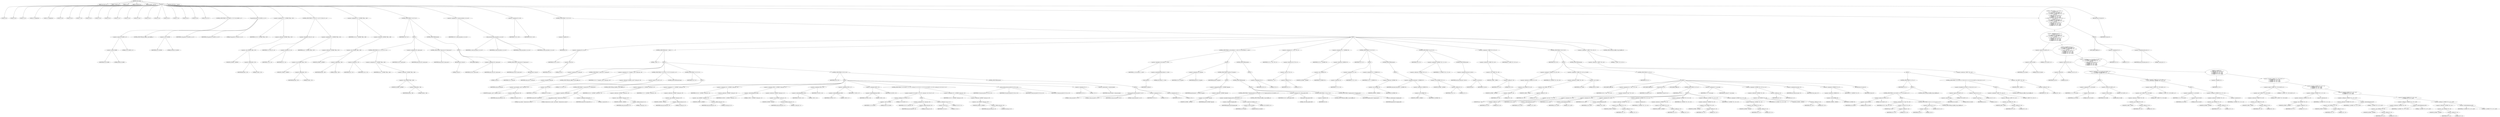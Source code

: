 digraph cache_insert {  
"1000122" [label = "(METHOD,cache_insert)" ]
"1000123" [label = "(PARAM,const char *a1)" ]
"1000124" [label = "(PARAM,_DWORD *a2)" ]
"1000125" [label = "(PARAM,int a3)" ]
"1000126" [label = "(PARAM,unsigned int a4)" ]
"1000127" [label = "(PARAM,unsigned __int16 a5)" ]
"1000128" [label = "(BLOCK,,)" ]
"1000129" [label = "(LOCAL,v9: int)" ]
"1000130" [label = "(LOCAL,v10: int)" ]
"1000131" [label = "(LOCAL,v11: int)" ]
"1000132" [label = "(LOCAL,v13: unsigned int)" ]
"1000133" [label = "(LOCAL,v14: unsigned int)" ]
"1000134" [label = "(LOCAL,v15: int)" ]
"1000135" [label = "(LOCAL,v16: int)" ]
"1000136" [label = "(LOCAL,v17: int)" ]
"1000137" [label = "(LOCAL,v18: int)" ]
"1000138" [label = "(LOCAL,v19: int)" ]
"1000139" [label = "(LOCAL,v20: int)" ]
"1000140" [label = "(LOCAL,v21: int *)" ]
"1000141" [label = "(LOCAL,v22: int)" ]
"1000142" [label = "(LOCAL,v23: char *)" ]
"1000143" [label = "(LOCAL,v24: int)" ]
"1000144" [label = "(LOCAL,v25: int)" ]
"1000145" [label = "(LOCAL,v26: int)" ]
"1000146" [label = "(LOCAL,v27: int)" ]
"1000147" [label = "(LOCAL,v28: int)" ]
"1000148" [label = "(LOCAL,v29: int)" ]
"1000149" [label = "(LOCAL,v30: int [ 4 ])" ]
"1000150" [label = "(CONTROL_STRUCTURE,if ( (a5 & 0x980) == 0 ),if ( (a5 & 0x980) == 0 ))" ]
"1000151" [label = "(<operator>.equals,(a5 & 0x980) == 0)" ]
"1000152" [label = "(<operator>.and,a5 & 0x980)" ]
"1000153" [label = "(IDENTIFIER,a5,a5 & 0x980)" ]
"1000154" [label = "(LITERAL,0x980,a5 & 0x980)" ]
"1000155" [label = "(LITERAL,0,(a5 & 0x980) == 0)" ]
"1000156" [label = "(CONTROL_STRUCTURE,goto LABEL_2;,goto LABEL_2;)" ]
"1000157" [label = "(log_query,log_query(a5 | 0x10000, a1, a2, 0))" ]
"1000158" [label = "(<operator>.or,a5 | 0x10000)" ]
"1000159" [label = "(IDENTIFIER,a5,a5 | 0x10000)" ]
"1000160" [label = "(LITERAL,0x10000,a5 | 0x10000)" ]
"1000161" [label = "(IDENTIFIER,a1,log_query(a5 | 0x10000, a1, a2, 0))" ]
"1000162" [label = "(IDENTIFIER,a2,log_query(a5 | 0x10000, a1, a2, 0))" ]
"1000163" [label = "(LITERAL,0,log_query(a5 | 0x10000, a1, a2, 0))" ]
"1000164" [label = "(<operator>.assignment,v13 = *(_DWORD *)(fbss + 252))" ]
"1000165" [label = "(IDENTIFIER,v13,v13 = *(_DWORD *)(fbss + 252))" ]
"1000166" [label = "(<operator>.indirection,*(_DWORD *)(fbss + 252))" ]
"1000167" [label = "(<operator>.cast,(_DWORD *)(fbss + 252))" ]
"1000168" [label = "(UNKNOWN,_DWORD *,_DWORD *)" ]
"1000169" [label = "(<operator>.addition,fbss + 252)" ]
"1000170" [label = "(IDENTIFIER,fbss,fbss + 252)" ]
"1000171" [label = "(LITERAL,252,fbss + 252)" ]
"1000172" [label = "(CONTROL_STRUCTURE,if ( v13 && v13 < a4 ),if ( v13 && v13 < a4 ))" ]
"1000173" [label = "(<operator>.logicalAnd,v13 && v13 < a4)" ]
"1000174" [label = "(IDENTIFIER,v13,v13 && v13 < a4)" ]
"1000175" [label = "(<operator>.lessThan,v13 < a4)" ]
"1000176" [label = "(IDENTIFIER,v13,v13 < a4)" ]
"1000177" [label = "(IDENTIFIER,a4,v13 < a4)" ]
"1000178" [label = "(<operator>.assignment,a4 = *(_DWORD *)(fbss + 252))" ]
"1000179" [label = "(IDENTIFIER,a4,a4 = *(_DWORD *)(fbss + 252))" ]
"1000180" [label = "(<operator>.indirection,*(_DWORD *)(fbss + 252))" ]
"1000181" [label = "(<operator>.cast,(_DWORD *)(fbss + 252))" ]
"1000182" [label = "(UNKNOWN,_DWORD *,_DWORD *)" ]
"1000183" [label = "(<operator>.addition,fbss + 252)" ]
"1000184" [label = "(IDENTIFIER,fbss,fbss + 252)" ]
"1000185" [label = "(LITERAL,252,fbss + 252)" ]
"1000186" [label = "(<operator>.assignment,v14 = *(_DWORD *)(fbss + 248))" ]
"1000187" [label = "(IDENTIFIER,v14,v14 = *(_DWORD *)(fbss + 248))" ]
"1000188" [label = "(<operator>.indirection,*(_DWORD *)(fbss + 248))" ]
"1000189" [label = "(<operator>.cast,(_DWORD *)(fbss + 248))" ]
"1000190" [label = "(UNKNOWN,_DWORD *,_DWORD *)" ]
"1000191" [label = "(<operator>.addition,fbss + 248)" ]
"1000192" [label = "(IDENTIFIER,fbss,fbss + 248)" ]
"1000193" [label = "(LITERAL,248,fbss + 248)" ]
"1000194" [label = "(CONTROL_STRUCTURE,if ( v14 ),if ( v14 ))" ]
"1000195" [label = "(IDENTIFIER,v14,if ( v14 ))" ]
"1000196" [label = "(BLOCK,,)" ]
"1000197" [label = "(CONTROL_STRUCTURE,if ( a4 < v14 ),if ( a4 < v14 ))" ]
"1000198" [label = "(<operator>.lessThan,a4 < v14)" ]
"1000199" [label = "(IDENTIFIER,a4,a4 < v14)" ]
"1000200" [label = "(IDENTIFIER,v14,a4 < v14)" ]
"1000201" [label = "(<operator>.assignment,a4 = *(_DWORD *)(fbss + 248))" ]
"1000202" [label = "(IDENTIFIER,a4,a4 = *(_DWORD *)(fbss + 248))" ]
"1000203" [label = "(<operator>.indirection,*(_DWORD *)(fbss + 248))" ]
"1000204" [label = "(<operator>.cast,(_DWORD *)(fbss + 248))" ]
"1000205" [label = "(UNKNOWN,_DWORD *,_DWORD *)" ]
"1000206" [label = "(<operator>.addition,fbss + 248)" ]
"1000207" [label = "(IDENTIFIER,fbss,fbss + 248)" ]
"1000208" [label = "(LITERAL,248,fbss + 248)" ]
"1000209" [label = "(<operator>.assignment,v28 = insert_error)" ]
"1000210" [label = "(IDENTIFIER,v28,v28 = insert_error)" ]
"1000211" [label = "(IDENTIFIER,insert_error,v28 = insert_error)" ]
"1000212" [label = "(CONTROL_STRUCTURE,if ( insert_error ),if ( insert_error ))" ]
"1000213" [label = "(IDENTIFIER,insert_error,if ( insert_error ))" ]
"1000214" [label = "(RETURN,return 0;,return 0;)" ]
"1000215" [label = "(LITERAL,0,return 0;)" ]
"1000216" [label = "(CONTROL_STRUCTURE,else,else)" ]
"1000217" [label = "(BLOCK,,)" ]
"1000218" [label = "(JUMP_TARGET,LABEL_2)" ]
"1000219" [label = "(<operator>.assignment,v28 = insert_error)" ]
"1000220" [label = "(IDENTIFIER,v28,v28 = insert_error)" ]
"1000221" [label = "(IDENTIFIER,insert_error,v28 = insert_error)" ]
"1000222" [label = "(CONTROL_STRUCTURE,if ( insert_error ),if ( insert_error ))" ]
"1000223" [label = "(IDENTIFIER,insert_error,if ( insert_error ))" ]
"1000224" [label = "(RETURN,return 0;,return 0;)" ]
"1000225" [label = "(LITERAL,0,return 0;)" ]
"1000226" [label = "(<operator>.assignment,v9 = cache_scan_free(a1, a2, a3, a5))" ]
"1000227" [label = "(IDENTIFIER,v9,v9 = cache_scan_free(a1, a2, a3, a5))" ]
"1000228" [label = "(cache_scan_free,cache_scan_free(a1, a2, a3, a5))" ]
"1000229" [label = "(IDENTIFIER,a1,cache_scan_free(a1, a2, a3, a5))" ]
"1000230" [label = "(IDENTIFIER,a2,cache_scan_free(a1, a2, a3, a5))" ]
"1000231" [label = "(IDENTIFIER,a3,cache_scan_free(a1, a2, a3, a5))" ]
"1000232" [label = "(IDENTIFIER,a5,cache_scan_free(a1, a2, a3, a5))" ]
"1000233" [label = "(<operator>.assignment,v10 = v28)" ]
"1000234" [label = "(IDENTIFIER,v10,v10 = v28)" ]
"1000235" [label = "(IDENTIFIER,v28,v10 = v28)" ]
"1000236" [label = "(CONTROL_STRUCTURE,if ( !v9 ),if ( !v9 ))" ]
"1000237" [label = "(<operator>.logicalNot,!v9)" ]
"1000238" [label = "(IDENTIFIER,v9,!v9)" ]
"1000239" [label = "(BLOCK,,)" ]
"1000240" [label = "(<operator>.assignment,v29 = a5 & 4)" ]
"1000241" [label = "(IDENTIFIER,v29,v29 = a5 & 4)" ]
"1000242" [label = "(<operator>.and,a5 & 4)" ]
"1000243" [label = "(IDENTIFIER,a5,a5 & 4)" ]
"1000244" [label = "(LITERAL,4,a5 & 4)" ]
"1000245" [label = "(CONTROL_STRUCTURE,while ( 1 ),while ( 1 ))" ]
"1000246" [label = "(LITERAL,1,while ( 1 ))" ]
"1000247" [label = "(BLOCK,,)" ]
"1000248" [label = "(<operator>.assignment,v9 = cache_tail)" ]
"1000249" [label = "(IDENTIFIER,v9,v9 = cache_tail)" ]
"1000250" [label = "(IDENTIFIER,cache_tail,v9 = cache_tail)" ]
"1000251" [label = "(CONTROL_STRUCTURE,if ( !cache_tail ),if ( !cache_tail ))" ]
"1000252" [label = "(<operator>.logicalNot,!cache_tail)" ]
"1000253" [label = "(IDENTIFIER,cache_tail,!cache_tail)" ]
"1000254" [label = "(CONTROL_STRUCTURE,goto LABEL_14;,goto LABEL_14;)" ]
"1000255" [label = "(<operator>.assignment,v15 = *(unsigned __int16 *)(cache_tail + 36))" ]
"1000256" [label = "(IDENTIFIER,v15,v15 = *(unsigned __int16 *)(cache_tail + 36))" ]
"1000257" [label = "(<operator>.indirection,*(unsigned __int16 *)(cache_tail + 36))" ]
"1000258" [label = "(<operator>.cast,(unsigned __int16 *)(cache_tail + 36))" ]
"1000259" [label = "(UNKNOWN,unsigned __int16 *,unsigned __int16 *)" ]
"1000260" [label = "(<operator>.addition,cache_tail + 36)" ]
"1000261" [label = "(IDENTIFIER,cache_tail,cache_tail + 36)" ]
"1000262" [label = "(LITERAL,36,cache_tail + 36)" ]
"1000263" [label = "(CONTROL_STRUCTURE,if ( (v15 & 0xC) == 0 ),if ( (v15 & 0xC) == 0 ))" ]
"1000264" [label = "(<operator>.equals,(v15 & 0xC) == 0)" ]
"1000265" [label = "(<operator>.and,v15 & 0xC)" ]
"1000266" [label = "(IDENTIFIER,v15,v15 & 0xC)" ]
"1000267" [label = "(LITERAL,0xC,v15 & 0xC)" ]
"1000268" [label = "(LITERAL,0,(v15 & 0xC) == 0)" ]
"1000269" [label = "(CONTROL_STRUCTURE,break;,break;)" ]
"1000270" [label = "(CONTROL_STRUCTURE,if ( v10 ),if ( v10 ))" ]
"1000271" [label = "(IDENTIFIER,v10,if ( v10 ))" ]
"1000272" [label = "(BLOCK,,)" ]
"1000273" [label = "(CONTROL_STRUCTURE,if ( !warned_8195 ),if ( !warned_8195 ))" ]
"1000274" [label = "(<operator>.logicalNot,!warned_8195)" ]
"1000275" [label = "(IDENTIFIER,warned_8195,!warned_8195)" ]
"1000276" [label = "(BLOCK,,)" ]
"1000277" [label = "(my_syslog,my_syslog(3, \"Internal error in cache.\"))" ]
"1000278" [label = "(LITERAL,3,my_syslog(3, \"Internal error in cache.\"))" ]
"1000279" [label = "(LITERAL,\"Internal error in cache.\",my_syslog(3, \"Internal error in cache.\"))" ]
"1000280" [label = "(<operator>.assignment,warned_8195 = 1)" ]
"1000281" [label = "(IDENTIFIER,warned_8195,warned_8195 = 1)" ]
"1000282" [label = "(LITERAL,1,warned_8195 = 1)" ]
"1000283" [label = "(CONTROL_STRUCTURE,goto LABEL_14;,goto LABEL_14;)" ]
"1000284" [label = "(CONTROL_STRUCTURE,if ( v29 ),if ( v29 ))" ]
"1000285" [label = "(IDENTIFIER,v29,if ( v29 ))" ]
"1000286" [label = "(BLOCK,,)" ]
"1000287" [label = "(<operator>.assignment,v16 = *(_DWORD *)(cache_tail + 16))" ]
"1000288" [label = "(IDENTIFIER,v16,v16 = *(_DWORD *)(cache_tail + 16))" ]
"1000289" [label = "(<operator>.indirection,*(_DWORD *)(cache_tail + 16))" ]
"1000290" [label = "(<operator>.cast,(_DWORD *)(cache_tail + 16))" ]
"1000291" [label = "(UNKNOWN,_DWORD *,_DWORD *)" ]
"1000292" [label = "(<operator>.addition,cache_tail + 16)" ]
"1000293" [label = "(IDENTIFIER,cache_tail,cache_tail + 16)" ]
"1000294" [label = "(LITERAL,16,cache_tail + 16)" ]
"1000295" [label = "(<operator>.assignment,v17 = *(_DWORD *)(cache_tail + 20))" ]
"1000296" [label = "(IDENTIFIER,v17,v17 = *(_DWORD *)(cache_tail + 20))" ]
"1000297" [label = "(<operator>.indirection,*(_DWORD *)(cache_tail + 20))" ]
"1000298" [label = "(<operator>.cast,(_DWORD *)(cache_tail + 20))" ]
"1000299" [label = "(UNKNOWN,_DWORD *,_DWORD *)" ]
"1000300" [label = "(<operator>.addition,cache_tail + 20)" ]
"1000301" [label = "(IDENTIFIER,cache_tail,cache_tail + 20)" ]
"1000302" [label = "(LITERAL,20,cache_tail + 20)" ]
"1000303" [label = "(<operator>.assignment,v18 = *(_DWORD *)(cache_tail + 24))" ]
"1000304" [label = "(IDENTIFIER,v18,v18 = *(_DWORD *)(cache_tail + 24))" ]
"1000305" [label = "(<operator>.indirection,*(_DWORD *)(cache_tail + 24))" ]
"1000306" [label = "(<operator>.cast,(_DWORD *)(cache_tail + 24))" ]
"1000307" [label = "(UNKNOWN,_DWORD *,_DWORD *)" ]
"1000308" [label = "(<operator>.addition,cache_tail + 24)" ]
"1000309" [label = "(IDENTIFIER,cache_tail,cache_tail + 24)" ]
"1000310" [label = "(LITERAL,24,cache_tail + 24)" ]
"1000311" [label = "(<operator>.assignment,v30[0] = *(_DWORD *)(cache_tail + 12))" ]
"1000312" [label = "(<operator>.indirectIndexAccess,v30[0])" ]
"1000313" [label = "(IDENTIFIER,v30,v30[0] = *(_DWORD *)(cache_tail + 12))" ]
"1000314" [label = "(LITERAL,0,v30[0] = *(_DWORD *)(cache_tail + 12))" ]
"1000315" [label = "(<operator>.indirection,*(_DWORD *)(cache_tail + 12))" ]
"1000316" [label = "(<operator>.cast,(_DWORD *)(cache_tail + 12))" ]
"1000317" [label = "(UNKNOWN,_DWORD *,_DWORD *)" ]
"1000318" [label = "(<operator>.addition,cache_tail + 12)" ]
"1000319" [label = "(IDENTIFIER,cache_tail,cache_tail + 12)" ]
"1000320" [label = "(LITERAL,12,cache_tail + 12)" ]
"1000321" [label = "(<operator>.assignment,v30[1] = v16)" ]
"1000322" [label = "(<operator>.indirectIndexAccess,v30[1])" ]
"1000323" [label = "(IDENTIFIER,v30,v30[1] = v16)" ]
"1000324" [label = "(LITERAL,1,v30[1] = v16)" ]
"1000325" [label = "(IDENTIFIER,v16,v30[1] = v16)" ]
"1000326" [label = "(<operator>.assignment,v30[2] = v17)" ]
"1000327" [label = "(<operator>.indirectIndexAccess,v30[2])" ]
"1000328" [label = "(IDENTIFIER,v30,v30[2] = v17)" ]
"1000329" [label = "(LITERAL,2,v30[2] = v17)" ]
"1000330" [label = "(IDENTIFIER,v17,v30[2] = v17)" ]
"1000331" [label = "(<operator>.assignment,v30[3] = v18)" ]
"1000332" [label = "(<operator>.indirectIndexAccess,v30[3])" ]
"1000333" [label = "(IDENTIFIER,v30,v30[3] = v18)" ]
"1000334" [label = "(LITERAL,3,v30[3] = v18)" ]
"1000335" [label = "(IDENTIFIER,v18,v30[3] = v18)" ]
"1000336" [label = "(CONTROL_STRUCTURE,if ( (v15 & 0x200) != 0 || (v19 = cache_tail + 40, (v15 & 2) != 0) ),if ( (v15 & 0x200) != 0 || (v19 = cache_tail + 40, (v15 & 2) != 0) ))" ]
"1000337" [label = "(<operator>.logicalOr,(v15 & 0x200) != 0 || (v19 = cache_tail + 40, (v15 & 2) != 0))" ]
"1000338" [label = "(<operator>.notEquals,(v15 & 0x200) != 0)" ]
"1000339" [label = "(<operator>.and,v15 & 0x200)" ]
"1000340" [label = "(IDENTIFIER,v15,v15 & 0x200)" ]
"1000341" [label = "(LITERAL,0x200,v15 & 0x200)" ]
"1000342" [label = "(LITERAL,0,(v15 & 0x200) != 0)" ]
"1000343" [label = "(BLOCK,,)" ]
"1000344" [label = "(<operator>.assignment,v19 = cache_tail + 40)" ]
"1000345" [label = "(IDENTIFIER,v19,v19 = cache_tail + 40)" ]
"1000346" [label = "(<operator>.addition,cache_tail + 40)" ]
"1000347" [label = "(IDENTIFIER,cache_tail,cache_tail + 40)" ]
"1000348" [label = "(LITERAL,40,cache_tail + 40)" ]
"1000349" [label = "(<operator>.notEquals,(v15 & 2) != 0)" ]
"1000350" [label = "(<operator>.and,v15 & 2)" ]
"1000351" [label = "(IDENTIFIER,v15,v15 & 2)" ]
"1000352" [label = "(LITERAL,2,v15 & 2)" ]
"1000353" [label = "(LITERAL,0,(v15 & 2) != 0)" ]
"1000354" [label = "(<operator>.assignment,v19 = *(_DWORD *)(cache_tail + 40))" ]
"1000355" [label = "(IDENTIFIER,v19,v19 = *(_DWORD *)(cache_tail + 40))" ]
"1000356" [label = "(<operator>.indirection,*(_DWORD *)(cache_tail + 40))" ]
"1000357" [label = "(<operator>.cast,(_DWORD *)(cache_tail + 40))" ]
"1000358" [label = "(UNKNOWN,_DWORD *,_DWORD *)" ]
"1000359" [label = "(<operator>.addition,cache_tail + 40)" ]
"1000360" [label = "(IDENTIFIER,cache_tail,cache_tail + 40)" ]
"1000361" [label = "(LITERAL,40,cache_tail + 40)" ]
"1000362" [label = "(cache_scan_free,cache_scan_free(v19, v30, a3, v15))" ]
"1000363" [label = "(IDENTIFIER,v19,cache_scan_free(v19, v30, a3, v15))" ]
"1000364" [label = "(IDENTIFIER,v30,cache_scan_free(v19, v30, a3, v15))" ]
"1000365" [label = "(IDENTIFIER,a3,cache_scan_free(v19, v30, a3, v15))" ]
"1000366" [label = "(IDENTIFIER,v15,cache_scan_free(v19, v30, a3, v15))" ]
"1000367" [label = "(<operator>.assignment,v10 = 1)" ]
"1000368" [label = "(IDENTIFIER,v10,v10 = 1)" ]
"1000369" [label = "(LITERAL,1,v10 = 1)" ]
"1000370" [label = "(<operator>.preIncrement,++cache_live_freed)" ]
"1000371" [label = "(IDENTIFIER,cache_live_freed,++cache_live_freed)" ]
"1000372" [label = "(CONTROL_STRUCTURE,else,else)" ]
"1000373" [label = "(BLOCK,,)" ]
"1000374" [label = "(cache_scan_free,cache_scan_free(0, 0, a3, 0))" ]
"1000375" [label = "(LITERAL,0,cache_scan_free(0, 0, a3, 0))" ]
"1000376" [label = "(LITERAL,0,cache_scan_free(0, 0, a3, 0))" ]
"1000377" [label = "(IDENTIFIER,a3,cache_scan_free(0, 0, a3, 0))" ]
"1000378" [label = "(LITERAL,0,cache_scan_free(0, 0, a3, 0))" ]
"1000379" [label = "(<operator>.assignment,v10 = 0)" ]
"1000380" [label = "(IDENTIFIER,v10,v10 = 0)" ]
"1000381" [label = "(LITERAL,0,v10 = 0)" ]
"1000382" [label = "(<operator>.assignment,v29 = 1)" ]
"1000383" [label = "(IDENTIFIER,v29,v29 = 1)" ]
"1000384" [label = "(LITERAL,1,v29 = 1)" ]
"1000385" [label = "(CONTROL_STRUCTURE,if ( a1 && strlen(a1) >= 0x32 ),if ( a1 && strlen(a1) >= 0x32 ))" ]
"1000386" [label = "(<operator>.logicalAnd,a1 && strlen(a1) >= 0x32)" ]
"1000387" [label = "(IDENTIFIER,a1,a1 && strlen(a1) >= 0x32)" ]
"1000388" [label = "(<operator>.greaterEqualsThan,strlen(a1) >= 0x32)" ]
"1000389" [label = "(strlen,strlen(a1))" ]
"1000390" [label = "(IDENTIFIER,a1,strlen(a1))" ]
"1000391" [label = "(LITERAL,0x32,strlen(a1) >= 0x32)" ]
"1000392" [label = "(BLOCK,,)" ]
"1000393" [label = "(<operator>.assignment,v20 = big_free)" ]
"1000394" [label = "(IDENTIFIER,v20,v20 = big_free)" ]
"1000395" [label = "(IDENTIFIER,big_free,v20 = big_free)" ]
"1000396" [label = "(CONTROL_STRUCTURE,if ( big_free ),if ( big_free ))" ]
"1000397" [label = "(IDENTIFIER,big_free,if ( big_free ))" ]
"1000398" [label = "(BLOCK,,)" ]
"1000399" [label = "(<operator>.assignment,big_free = *(_DWORD *)big_free)" ]
"1000400" [label = "(IDENTIFIER,big_free,big_free = *(_DWORD *)big_free)" ]
"1000401" [label = "(<operator>.indirection,*(_DWORD *)big_free)" ]
"1000402" [label = "(<operator>.cast,(_DWORD *)big_free)" ]
"1000403" [label = "(UNKNOWN,_DWORD *,_DWORD *)" ]
"1000404" [label = "(IDENTIFIER,big_free,(_DWORD *)big_free)" ]
"1000405" [label = "(CONTROL_STRUCTURE,else,else)" ]
"1000406" [label = "(BLOCK,,)" ]
"1000407" [label = "(CONTROL_STRUCTURE,if ( !bignames_left && (a5 & 0x5000) == 0 ),if ( !bignames_left && (a5 & 0x5000) == 0 ))" ]
"1000408" [label = "(<operator>.logicalAnd,!bignames_left && (a5 & 0x5000) == 0)" ]
"1000409" [label = "(<operator>.logicalNot,!bignames_left)" ]
"1000410" [label = "(IDENTIFIER,bignames_left,!bignames_left)" ]
"1000411" [label = "(<operator>.equals,(a5 & 0x5000) == 0)" ]
"1000412" [label = "(<operator>.and,a5 & 0x5000)" ]
"1000413" [label = "(IDENTIFIER,a5,a5 & 0x5000)" ]
"1000414" [label = "(LITERAL,0x5000,a5 & 0x5000)" ]
"1000415" [label = "(LITERAL,0,(a5 & 0x5000) == 0)" ]
"1000416" [label = "(CONTROL_STRUCTURE,goto LABEL_14;,goto LABEL_14;)" ]
"1000417" [label = "(<operator>.assignment,v20 = whine_malloc(1028))" ]
"1000418" [label = "(IDENTIFIER,v20,v20 = whine_malloc(1028))" ]
"1000419" [label = "(whine_malloc,whine_malloc(1028))" ]
"1000420" [label = "(LITERAL,1028,whine_malloc(1028))" ]
"1000421" [label = "(CONTROL_STRUCTURE,if ( !v20 ),if ( !v20 ))" ]
"1000422" [label = "(<operator>.logicalNot,!v20)" ]
"1000423" [label = "(IDENTIFIER,v20,!v20)" ]
"1000424" [label = "(CONTROL_STRUCTURE,goto LABEL_14;,goto LABEL_14;)" ]
"1000425" [label = "(CONTROL_STRUCTURE,if ( bignames_left ),if ( bignames_left ))" ]
"1000426" [label = "(IDENTIFIER,bignames_left,if ( bignames_left ))" ]
"1000427" [label = "(<operator>.preDecrement,--bignames_left)" ]
"1000428" [label = "(IDENTIFIER,bignames_left,--bignames_left)" ]
"1000429" [label = "(CONTROL_STRUCTURE,else,else)" ]
"1000430" [label = "(BLOCK,,)" ]
"1000431" [label = "(<operator>.assignment,v20 = 0)" ]
"1000432" [label = "(IDENTIFIER,v20,v20 = 0)" ]
"1000433" [label = "(LITERAL,0,v20 = 0)" ]
"1000434" [label = "(<operator>.assignment,v21 = *(int **)(v9 + 4))" ]
"1000435" [label = "(IDENTIFIER,v21,v21 = *(int **)(v9 + 4))" ]
"1000436" [label = "(<operator>.indirection,*(int **)(v9 + 4))" ]
"1000437" [label = "(<operator>.cast,(int **)(v9 + 4))" ]
"1000438" [label = "(UNKNOWN,int **,int **)" ]
"1000439" [label = "(<operator>.addition,v9 + 4)" ]
"1000440" [label = "(IDENTIFIER,v9,v9 + 4)" ]
"1000441" [label = "(LITERAL,4,v9 + 4)" ]
"1000442" [label = "(<operator>.assignment,v22 = *(_DWORD *)v9)" ]
"1000443" [label = "(IDENTIFIER,v22,v22 = *(_DWORD *)v9)" ]
"1000444" [label = "(<operator>.indirection,*(_DWORD *)v9)" ]
"1000445" [label = "(<operator>.cast,(_DWORD *)v9)" ]
"1000446" [label = "(UNKNOWN,_DWORD *,_DWORD *)" ]
"1000447" [label = "(IDENTIFIER,v9,(_DWORD *)v9)" ]
"1000448" [label = "(CONTROL_STRUCTURE,if ( v21 ),if ( v21 ))" ]
"1000449" [label = "(IDENTIFIER,v21,if ( v21 ))" ]
"1000450" [label = "(BLOCK,,)" ]
"1000451" [label = "(<operator>.assignment,*v21 = v22)" ]
"1000452" [label = "(<operator>.indirection,*v21)" ]
"1000453" [label = "(IDENTIFIER,v21,*v21 = v22)" ]
"1000454" [label = "(IDENTIFIER,v22,*v21 = v22)" ]
"1000455" [label = "(<operator>.assignment,v22 = *(_DWORD *)v9)" ]
"1000456" [label = "(IDENTIFIER,v22,v22 = *(_DWORD *)v9)" ]
"1000457" [label = "(<operator>.indirection,*(_DWORD *)v9)" ]
"1000458" [label = "(<operator>.cast,(_DWORD *)v9)" ]
"1000459" [label = "(UNKNOWN,_DWORD *,_DWORD *)" ]
"1000460" [label = "(IDENTIFIER,v9,(_DWORD *)v9)" ]
"1000461" [label = "(CONTROL_STRUCTURE,else,else)" ]
"1000462" [label = "(BLOCK,,)" ]
"1000463" [label = "(<operator>.assignment,cache_head = *(_DWORD *)v9)" ]
"1000464" [label = "(IDENTIFIER,cache_head,cache_head = *(_DWORD *)v9)" ]
"1000465" [label = "(<operator>.indirection,*(_DWORD *)v9)" ]
"1000466" [label = "(<operator>.cast,(_DWORD *)v9)" ]
"1000467" [label = "(UNKNOWN,_DWORD *,_DWORD *)" ]
"1000468" [label = "(IDENTIFIER,v9,(_DWORD *)v9)" ]
"1000469" [label = "(CONTROL_STRUCTURE,if ( v22 ),if ( v22 ))" ]
"1000470" [label = "(IDENTIFIER,v22,if ( v22 ))" ]
"1000471" [label = "(<operator>.assignment,*(_DWORD *)(v22 + 4) = v21)" ]
"1000472" [label = "(<operator>.indirection,*(_DWORD *)(v22 + 4))" ]
"1000473" [label = "(<operator>.cast,(_DWORD *)(v22 + 4))" ]
"1000474" [label = "(UNKNOWN,_DWORD *,_DWORD *)" ]
"1000475" [label = "(<operator>.addition,v22 + 4)" ]
"1000476" [label = "(IDENTIFIER,v22,v22 + 4)" ]
"1000477" [label = "(LITERAL,4,v22 + 4)" ]
"1000478" [label = "(IDENTIFIER,v21,*(_DWORD *)(v22 + 4) = v21)" ]
"1000479" [label = "(CONTROL_STRUCTURE,else,else)" ]
"1000480" [label = "(<operator>.assignment,cache_tail = (int)v21)" ]
"1000481" [label = "(IDENTIFIER,cache_tail,cache_tail = (int)v21)" ]
"1000482" [label = "(<operator>.cast,(int)v21)" ]
"1000483" [label = "(UNKNOWN,int,int)" ]
"1000484" [label = "(IDENTIFIER,v21,(int)v21)" ]
"1000485" [label = "(<operator>.assignment,*(_WORD *)(v9 + 36) = a5)" ]
"1000486" [label = "(<operator>.indirection,*(_WORD *)(v9 + 36))" ]
"1000487" [label = "(<operator>.cast,(_WORD *)(v9 + 36))" ]
"1000488" [label = "(UNKNOWN,_WORD *,_WORD *)" ]
"1000489" [label = "(<operator>.addition,v9 + 36)" ]
"1000490" [label = "(IDENTIFIER,v9,v9 + 36)" ]
"1000491" [label = "(LITERAL,36,v9 + 36)" ]
"1000492" [label = "(IDENTIFIER,a5,*(_WORD *)(v9 + 36) = a5)" ]
"1000493" [label = "(CONTROL_STRUCTURE,if ( v20 ),if ( v20 ))" ]
"1000494" [label = "(IDENTIFIER,v20,if ( v20 ))" ]
"1000495" [label = "(BLOCK,,)" ]
"1000496" [label = "(<operator>.assignment,*(_DWORD *)(v9 + 40) = v20)" ]
"1000497" [label = "(<operator>.indirection,*(_DWORD *)(v9 + 40))" ]
"1000498" [label = "(<operator>.cast,(_DWORD *)(v9 + 40))" ]
"1000499" [label = "(UNKNOWN,_DWORD *,_DWORD *)" ]
"1000500" [label = "(<operator>.addition,v9 + 40)" ]
"1000501" [label = "(IDENTIFIER,v9,v9 + 40)" ]
"1000502" [label = "(LITERAL,40,v9 + 40)" ]
"1000503" [label = "(IDENTIFIER,v20,*(_DWORD *)(v9 + 40) = v20)" ]
"1000504" [label = "(<operator>.assignment,*(_WORD *)(v9 + 36) = a5 | 0x200)" ]
"1000505" [label = "(<operator>.indirection,*(_WORD *)(v9 + 36))" ]
"1000506" [label = "(<operator>.cast,(_WORD *)(v9 + 36))" ]
"1000507" [label = "(UNKNOWN,_WORD *,_WORD *)" ]
"1000508" [label = "(<operator>.addition,v9 + 36)" ]
"1000509" [label = "(IDENTIFIER,v9,v9 + 36)" ]
"1000510" [label = "(LITERAL,36,v9 + 36)" ]
"1000511" [label = "(<operator>.or,a5 | 0x200)" ]
"1000512" [label = "(IDENTIFIER,a5,a5 | 0x200)" ]
"1000513" [label = "(LITERAL,0x200,a5 | 0x200)" ]
"1000514" [label = "(CONTROL_STRUCTURE,if ( a1 ),if ( a1 ))" ]
"1000515" [label = "(IDENTIFIER,a1,if ( a1 ))" ]
"1000516" [label = "(BLOCK,,)" ]
"1000517" [label = "(JUMP_TARGET,LABEL_48)" ]
"1000518" [label = "(<operator>.assignment,v23 = *(char **)(v9 + 40))" ]
"1000519" [label = "(IDENTIFIER,v23,v23 = *(char **)(v9 + 40))" ]
"1000520" [label = "(<operator>.indirection,*(char **)(v9 + 40))" ]
"1000521" [label = "(<operator>.cast,(char **)(v9 + 40))" ]
"1000522" [label = "(UNKNOWN,char **,char **)" ]
"1000523" [label = "(<operator>.addition,v9 + 40)" ]
"1000524" [label = "(IDENTIFIER,v9,v9 + 40)" ]
"1000525" [label = "(LITERAL,40,v9 + 40)" ]
"1000526" [label = "(JUMP_TARGET,LABEL_49)" ]
"1000527" [label = "(strcpy,strcpy(v23, a1))" ]
"1000528" [label = "(IDENTIFIER,v23,strcpy(v23, a1))" ]
"1000529" [label = "(IDENTIFIER,a1,strcpy(v23, a1))" ]
"1000530" [label = "(JUMP_TARGET,LABEL_50)" ]
"1000531" [label = "(CONTROL_STRUCTURE,if ( a2 ),if ( a2 ))" ]
"1000532" [label = "(IDENTIFIER,a2,if ( a2 ))" ]
"1000533" [label = "(BLOCK,,)" ]
"1000534" [label = "(<operator>.assignment,v24 = a2[1])" ]
"1000535" [label = "(IDENTIFIER,v24,v24 = a2[1])" ]
"1000536" [label = "(<operator>.indirectIndexAccess,a2[1])" ]
"1000537" [label = "(IDENTIFIER,a2,v24 = a2[1])" ]
"1000538" [label = "(LITERAL,1,v24 = a2[1])" ]
"1000539" [label = "(<operator>.assignment,v25 = a2[2])" ]
"1000540" [label = "(IDENTIFIER,v25,v25 = a2[2])" ]
"1000541" [label = "(<operator>.indirectIndexAccess,a2[2])" ]
"1000542" [label = "(IDENTIFIER,a2,v25 = a2[2])" ]
"1000543" [label = "(LITERAL,2,v25 = a2[2])" ]
"1000544" [label = "(<operator>.assignment,v26 = a2[3])" ]
"1000545" [label = "(IDENTIFIER,v26,v26 = a2[3])" ]
"1000546" [label = "(<operator>.indirectIndexAccess,a2[3])" ]
"1000547" [label = "(IDENTIFIER,a2,v26 = a2[3])" ]
"1000548" [label = "(LITERAL,3,v26 = a2[3])" ]
"1000549" [label = "(<operator>.assignment,*(_DWORD *)(v9 + 12) = *a2)" ]
"1000550" [label = "(<operator>.indirection,*(_DWORD *)(v9 + 12))" ]
"1000551" [label = "(<operator>.cast,(_DWORD *)(v9 + 12))" ]
"1000552" [label = "(UNKNOWN,_DWORD *,_DWORD *)" ]
"1000553" [label = "(<operator>.addition,v9 + 12)" ]
"1000554" [label = "(IDENTIFIER,v9,v9 + 12)" ]
"1000555" [label = "(LITERAL,12,v9 + 12)" ]
"1000556" [label = "(<operator>.indirection,*a2)" ]
"1000557" [label = "(IDENTIFIER,a2,*(_DWORD *)(v9 + 12) = *a2)" ]
"1000558" [label = "(<operator>.assignment,*(_DWORD *)(v9 + 16) = v24)" ]
"1000559" [label = "(<operator>.indirection,*(_DWORD *)(v9 + 16))" ]
"1000560" [label = "(<operator>.cast,(_DWORD *)(v9 + 16))" ]
"1000561" [label = "(UNKNOWN,_DWORD *,_DWORD *)" ]
"1000562" [label = "(<operator>.addition,v9 + 16)" ]
"1000563" [label = "(IDENTIFIER,v9,v9 + 16)" ]
"1000564" [label = "(LITERAL,16,v9 + 16)" ]
"1000565" [label = "(IDENTIFIER,v24,*(_DWORD *)(v9 + 16) = v24)" ]
"1000566" [label = "(<operator>.assignment,*(_DWORD *)(v9 + 20) = v25)" ]
"1000567" [label = "(<operator>.indirection,*(_DWORD *)(v9 + 20))" ]
"1000568" [label = "(<operator>.cast,(_DWORD *)(v9 + 20))" ]
"1000569" [label = "(UNKNOWN,_DWORD *,_DWORD *)" ]
"1000570" [label = "(<operator>.addition,v9 + 20)" ]
"1000571" [label = "(IDENTIFIER,v9,v9 + 20)" ]
"1000572" [label = "(LITERAL,20,v9 + 20)" ]
"1000573" [label = "(IDENTIFIER,v25,*(_DWORD *)(v9 + 20) = v25)" ]
"1000574" [label = "(<operator>.assignment,*(_DWORD *)(v9 + 24) = v26)" ]
"1000575" [label = "(<operator>.indirection,*(_DWORD *)(v9 + 24))" ]
"1000576" [label = "(<operator>.cast,(_DWORD *)(v9 + 24))" ]
"1000577" [label = "(UNKNOWN,_DWORD *,_DWORD *)" ]
"1000578" [label = "(<operator>.addition,v9 + 24)" ]
"1000579" [label = "(IDENTIFIER,v9,v9 + 24)" ]
"1000580" [label = "(LITERAL,24,v9 + 24)" ]
"1000581" [label = "(IDENTIFIER,v26,*(_DWORD *)(v9 + 24) = v26)" ]
"1000582" [label = "(<operator>.assignment,v27 = new_chain)" ]
"1000583" [label = "(IDENTIFIER,v27,v27 = new_chain)" ]
"1000584" [label = "(IDENTIFIER,new_chain,v27 = new_chain)" ]
"1000585" [label = "(<operator>.assignment,*(_DWORD *)(v9 + 28) = a4 + a3)" ]
"1000586" [label = "(<operator>.indirection,*(_DWORD *)(v9 + 28))" ]
"1000587" [label = "(<operator>.cast,(_DWORD *)(v9 + 28))" ]
"1000588" [label = "(UNKNOWN,_DWORD *,_DWORD *)" ]
"1000589" [label = "(<operator>.addition,v9 + 28)" ]
"1000590" [label = "(IDENTIFIER,v9,v9 + 28)" ]
"1000591" [label = "(LITERAL,28,v9 + 28)" ]
"1000592" [label = "(<operator>.addition,a4 + a3)" ]
"1000593" [label = "(IDENTIFIER,a4,a4 + a3)" ]
"1000594" [label = "(IDENTIFIER,a3,a4 + a3)" ]
"1000595" [label = "(<operator>.assignment,new_chain = v9)" ]
"1000596" [label = "(IDENTIFIER,new_chain,new_chain = v9)" ]
"1000597" [label = "(IDENTIFIER,v9,new_chain = v9)" ]
"1000598" [label = "(<operator>.assignment,*(_DWORD *)v9 = v27)" ]
"1000599" [label = "(<operator>.indirection,*(_DWORD *)v9)" ]
"1000600" [label = "(<operator>.cast,(_DWORD *)v9)" ]
"1000601" [label = "(UNKNOWN,_DWORD *,_DWORD *)" ]
"1000602" [label = "(IDENTIFIER,v9,(_DWORD *)v9)" ]
"1000603" [label = "(IDENTIFIER,v27,*(_DWORD *)v9 = v27)" ]
"1000604" [label = "(RETURN,return v9;,return v9;)" ]
"1000605" [label = "(IDENTIFIER,v9,return v9;)" ]
"1000606" [label = "(CONTROL_STRUCTURE,else,else)" ]
"1000607" [label = "(BLOCK,,)" ]
"1000608" [label = "(CONTROL_STRUCTURE,if ( a1 ),if ( a1 ))" ]
"1000609" [label = "(IDENTIFIER,a1,if ( a1 ))" ]
"1000610" [label = "(BLOCK,,)" ]
"1000611" [label = "(CONTROL_STRUCTURE,if ( (a5 & 0x200) == 0 ),if ( (a5 & 0x200) == 0 ))" ]
"1000612" [label = "(<operator>.equals,(a5 & 0x200) == 0)" ]
"1000613" [label = "(<operator>.and,a5 & 0x200)" ]
"1000614" [label = "(IDENTIFIER,a5,a5 & 0x200)" ]
"1000615" [label = "(LITERAL,0x200,a5 & 0x200)" ]
"1000616" [label = "(LITERAL,0,(a5 & 0x200) == 0)" ]
"1000617" [label = "(BLOCK,,)" ]
"1000618" [label = "(<operator>.assignment,v23 = (char *)(v9 + 40))" ]
"1000619" [label = "(IDENTIFIER,v23,v23 = (char *)(v9 + 40))" ]
"1000620" [label = "(<operator>.cast,(char *)(v9 + 40))" ]
"1000621" [label = "(UNKNOWN,char *,char *)" ]
"1000622" [label = "(<operator>.addition,v9 + 40)" ]
"1000623" [label = "(IDENTIFIER,v9,v9 + 40)" ]
"1000624" [label = "(LITERAL,40,v9 + 40)" ]
"1000625" [label = "(CONTROL_STRUCTURE,if ( (a5 & 2) == 0 ),if ( (a5 & 2) == 0 ))" ]
"1000626" [label = "(<operator>.equals,(a5 & 2) == 0)" ]
"1000627" [label = "(<operator>.and,a5 & 2)" ]
"1000628" [label = "(IDENTIFIER,a5,a5 & 2)" ]
"1000629" [label = "(LITERAL,2,a5 & 2)" ]
"1000630" [label = "(LITERAL,0,(a5 & 2) == 0)" ]
"1000631" [label = "(CONTROL_STRUCTURE,goto LABEL_49;,goto LABEL_49;)" ]
"1000632" [label = "(CONTROL_STRUCTURE,goto LABEL_48;,goto LABEL_48;)" ]
"1000633" [label = "(CONTROL_STRUCTURE,if ( (a5 & 0x200) == 0 && (a5 & 2) == 0 ),if ( (a5 & 0x200) == 0 && (a5 & 2) == 0 ))" ]
"1000634" [label = "(<operator>.logicalAnd,(a5 & 0x200) == 0 && (a5 & 2) == 0)" ]
"1000635" [label = "(<operator>.equals,(a5 & 0x200) == 0)" ]
"1000636" [label = "(<operator>.and,a5 & 0x200)" ]
"1000637" [label = "(IDENTIFIER,a5,a5 & 0x200)" ]
"1000638" [label = "(LITERAL,0x200,a5 & 0x200)" ]
"1000639" [label = "(LITERAL,0,(a5 & 0x200) == 0)" ]
"1000640" [label = "(<operator>.equals,(a5 & 2) == 0)" ]
"1000641" [label = "(<operator>.and,a5 & 2)" ]
"1000642" [label = "(IDENTIFIER,a5,a5 & 2)" ]
"1000643" [label = "(LITERAL,2,a5 & 2)" ]
"1000644" [label = "(LITERAL,0,(a5 & 2) == 0)" ]
"1000645" [label = "(BLOCK,,)" ]
"1000646" [label = "(<operator>.assignment,*(_BYTE *)(v9 + 40) = 0)" ]
"1000647" [label = "(<operator>.indirection,*(_BYTE *)(v9 + 40))" ]
"1000648" [label = "(<operator>.cast,(_BYTE *)(v9 + 40))" ]
"1000649" [label = "(UNKNOWN,_BYTE *,_BYTE *)" ]
"1000650" [label = "(<operator>.addition,v9 + 40)" ]
"1000651" [label = "(IDENTIFIER,v9,v9 + 40)" ]
"1000652" [label = "(LITERAL,40,v9 + 40)" ]
"1000653" [label = "(LITERAL,0,*(_BYTE *)(v9 + 40) = 0)" ]
"1000654" [label = "(CONTROL_STRUCTURE,goto LABEL_50;,goto LABEL_50;)" ]
"1000655" [label = "(<operator>.assignment,**(_BYTE **)(v9 + 40) = 0)" ]
"1000656" [label = "(<operator>.indirection,**(_BYTE **)(v9 + 40))" ]
"1000657" [label = "(<operator>.indirection,*(_BYTE **)(v9 + 40))" ]
"1000658" [label = "(<operator>.cast,(_BYTE **)(v9 + 40))" ]
"1000659" [label = "(UNKNOWN,_BYTE **,_BYTE **)" ]
"1000660" [label = "(<operator>.addition,v9 + 40)" ]
"1000661" [label = "(IDENTIFIER,v9,v9 + 40)" ]
"1000662" [label = "(LITERAL,40,v9 + 40)" ]
"1000663" [label = "(LITERAL,0,**(_BYTE **)(v9 + 40) = 0)" ]
"1000664" [label = "(CONTROL_STRUCTURE,goto LABEL_50;,goto LABEL_50;)" ]
"1000665" [label = "(CONTROL_STRUCTURE,if ( (a5 & 0x180) == 0\n    || (a5 & 8) == 0\n    || ((v11 = a5 & 0x100, (a5 & 0x80) == 0)\n     || (*(_WORD *)(v9 + 36) & 0x80) == 0\n     || (v11 = a5 & 0x100, *(_DWORD *)(v9 + 12) != *a2))\n    && (!v11\n     || (*(_WORD *)(v9 + 36) & 0x100) == 0\n     || *(_DWORD *)(v9 + 12) != *a2\n     || *(_DWORD *)(v9 + 16) != a2[1]\n     || *(_DWORD *)(v9 + 20) != a2[2]\n     || *(_DWORD *)(v9 + 24) != a2[3]) ),if ( (a5 & 0x180) == 0\n    || (a5 & 8) == 0\n    || ((v11 = a5 & 0x100, (a5 & 0x80) == 0)\n     || (*(_WORD *)(v9 + 36) & 0x80) == 0\n     || (v11 = a5 & 0x100, *(_DWORD *)(v9 + 12) != *a2))\n    && (!v11\n     || (*(_WORD *)(v9 + 36) & 0x100) == 0\n     || *(_DWORD *)(v9 + 12) != *a2\n     || *(_DWORD *)(v9 + 16) != a2[1]\n     || *(_DWORD *)(v9 + 20) != a2[2]\n     || *(_DWORD *)(v9 + 24) != a2[3]) ))" ]
"1000666" [label = "(<operator>.logicalOr,(a5 & 0x180) == 0\n    || (a5 & 8) == 0\n    || ((v11 = a5 & 0x100, (a5 & 0x80) == 0)\n     || (*(_WORD *)(v9 + 36) & 0x80) == 0\n     || (v11 = a5 & 0x100, *(_DWORD *)(v9 + 12) != *a2))\n    && (!v11\n     || (*(_WORD *)(v9 + 36) & 0x100) == 0\n     || *(_DWORD *)(v9 + 12) != *a2\n     || *(_DWORD *)(v9 + 16) != a2[1]\n     || *(_DWORD *)(v9 + 20) != a2[2]\n     || *(_DWORD *)(v9 + 24) != a2[3]))" ]
"1000667" [label = "(<operator>.equals,(a5 & 0x180) == 0)" ]
"1000668" [label = "(<operator>.and,a5 & 0x180)" ]
"1000669" [label = "(IDENTIFIER,a5,a5 & 0x180)" ]
"1000670" [label = "(LITERAL,0x180,a5 & 0x180)" ]
"1000671" [label = "(LITERAL,0,(a5 & 0x180) == 0)" ]
"1000672" [label = "(<operator>.logicalOr,(a5 & 8) == 0\n    || ((v11 = a5 & 0x100, (a5 & 0x80) == 0)\n     || (*(_WORD *)(v9 + 36) & 0x80) == 0\n     || (v11 = a5 & 0x100, *(_DWORD *)(v9 + 12) != *a2))\n    && (!v11\n     || (*(_WORD *)(v9 + 36) & 0x100) == 0\n     || *(_DWORD *)(v9 + 12) != *a2\n     || *(_DWORD *)(v9 + 16) != a2[1]\n     || *(_DWORD *)(v9 + 20) != a2[2]\n     || *(_DWORD *)(v9 + 24) != a2[3]))" ]
"1000673" [label = "(<operator>.equals,(a5 & 8) == 0)" ]
"1000674" [label = "(<operator>.and,a5 & 8)" ]
"1000675" [label = "(IDENTIFIER,a5,a5 & 8)" ]
"1000676" [label = "(LITERAL,8,a5 & 8)" ]
"1000677" [label = "(LITERAL,0,(a5 & 8) == 0)" ]
"1000678" [label = "(<operator>.logicalAnd,((v11 = a5 & 0x100, (a5 & 0x80) == 0)\n     || (*(_WORD *)(v9 + 36) & 0x80) == 0\n     || (v11 = a5 & 0x100, *(_DWORD *)(v9 + 12) != *a2))\n    && (!v11\n     || (*(_WORD *)(v9 + 36) & 0x100) == 0\n     || *(_DWORD *)(v9 + 12) != *a2\n     || *(_DWORD *)(v9 + 16) != a2[1]\n     || *(_DWORD *)(v9 + 20) != a2[2]\n     || *(_DWORD *)(v9 + 24) != a2[3]))" ]
"1000679" [label = "(<operator>.logicalOr,(v11 = a5 & 0x100, (a5 & 0x80) == 0)\n     || (*(_WORD *)(v9 + 36) & 0x80) == 0\n     || (v11 = a5 & 0x100, *(_DWORD *)(v9 + 12) != *a2))" ]
"1000680" [label = "(BLOCK,,)" ]
"1000681" [label = "(<operator>.assignment,v11 = a5 & 0x100)" ]
"1000682" [label = "(IDENTIFIER,v11,v11 = a5 & 0x100)" ]
"1000683" [label = "(<operator>.and,a5 & 0x100)" ]
"1000684" [label = "(IDENTIFIER,a5,a5 & 0x100)" ]
"1000685" [label = "(LITERAL,0x100,a5 & 0x100)" ]
"1000686" [label = "(<operator>.equals,(a5 & 0x80) == 0)" ]
"1000687" [label = "(<operator>.and,a5 & 0x80)" ]
"1000688" [label = "(IDENTIFIER,a5,a5 & 0x80)" ]
"1000689" [label = "(LITERAL,0x80,a5 & 0x80)" ]
"1000690" [label = "(LITERAL,0,(a5 & 0x80) == 0)" ]
"1000691" [label = "(<operator>.logicalOr,(*(_WORD *)(v9 + 36) & 0x80) == 0\n     || (v11 = a5 & 0x100, *(_DWORD *)(v9 + 12) != *a2))" ]
"1000692" [label = "(<operator>.equals,(*(_WORD *)(v9 + 36) & 0x80) == 0)" ]
"1000693" [label = "(<operator>.and,*(_WORD *)(v9 + 36) & 0x80)" ]
"1000694" [label = "(<operator>.indirection,*(_WORD *)(v9 + 36))" ]
"1000695" [label = "(<operator>.cast,(_WORD *)(v9 + 36))" ]
"1000696" [label = "(UNKNOWN,_WORD *,_WORD *)" ]
"1000697" [label = "(<operator>.addition,v9 + 36)" ]
"1000698" [label = "(IDENTIFIER,v9,v9 + 36)" ]
"1000699" [label = "(LITERAL,36,v9 + 36)" ]
"1000700" [label = "(LITERAL,0x80,*(_WORD *)(v9 + 36) & 0x80)" ]
"1000701" [label = "(LITERAL,0,(*(_WORD *)(v9 + 36) & 0x80) == 0)" ]
"1000702" [label = "(BLOCK,,)" ]
"1000703" [label = "(<operator>.assignment,v11 = a5 & 0x100)" ]
"1000704" [label = "(IDENTIFIER,v11,v11 = a5 & 0x100)" ]
"1000705" [label = "(<operator>.and,a5 & 0x100)" ]
"1000706" [label = "(IDENTIFIER,a5,a5 & 0x100)" ]
"1000707" [label = "(LITERAL,0x100,a5 & 0x100)" ]
"1000708" [label = "(<operator>.notEquals,*(_DWORD *)(v9 + 12) != *a2)" ]
"1000709" [label = "(<operator>.indirection,*(_DWORD *)(v9 + 12))" ]
"1000710" [label = "(<operator>.cast,(_DWORD *)(v9 + 12))" ]
"1000711" [label = "(UNKNOWN,_DWORD *,_DWORD *)" ]
"1000712" [label = "(<operator>.addition,v9 + 12)" ]
"1000713" [label = "(IDENTIFIER,v9,v9 + 12)" ]
"1000714" [label = "(LITERAL,12,v9 + 12)" ]
"1000715" [label = "(<operator>.indirection,*a2)" ]
"1000716" [label = "(IDENTIFIER,a2,*(_DWORD *)(v9 + 12) != *a2)" ]
"1000717" [label = "(<operator>.logicalOr,!v11\n     || (*(_WORD *)(v9 + 36) & 0x100) == 0\n     || *(_DWORD *)(v9 + 12) != *a2\n     || *(_DWORD *)(v9 + 16) != a2[1]\n     || *(_DWORD *)(v9 + 20) != a2[2]\n     || *(_DWORD *)(v9 + 24) != a2[3])" ]
"1000718" [label = "(<operator>.logicalNot,!v11)" ]
"1000719" [label = "(IDENTIFIER,v11,!v11)" ]
"1000720" [label = "(<operator>.logicalOr,(*(_WORD *)(v9 + 36) & 0x100) == 0\n     || *(_DWORD *)(v9 + 12) != *a2\n     || *(_DWORD *)(v9 + 16) != a2[1]\n     || *(_DWORD *)(v9 + 20) != a2[2]\n     || *(_DWORD *)(v9 + 24) != a2[3])" ]
"1000721" [label = "(<operator>.equals,(*(_WORD *)(v9 + 36) & 0x100) == 0)" ]
"1000722" [label = "(<operator>.and,*(_WORD *)(v9 + 36) & 0x100)" ]
"1000723" [label = "(<operator>.indirection,*(_WORD *)(v9 + 36))" ]
"1000724" [label = "(<operator>.cast,(_WORD *)(v9 + 36))" ]
"1000725" [label = "(UNKNOWN,_WORD *,_WORD *)" ]
"1000726" [label = "(<operator>.addition,v9 + 36)" ]
"1000727" [label = "(IDENTIFIER,v9,v9 + 36)" ]
"1000728" [label = "(LITERAL,36,v9 + 36)" ]
"1000729" [label = "(LITERAL,0x100,*(_WORD *)(v9 + 36) & 0x100)" ]
"1000730" [label = "(LITERAL,0,(*(_WORD *)(v9 + 36) & 0x100) == 0)" ]
"1000731" [label = "(<operator>.logicalOr,*(_DWORD *)(v9 + 12) != *a2\n     || *(_DWORD *)(v9 + 16) != a2[1]\n     || *(_DWORD *)(v9 + 20) != a2[2]\n     || *(_DWORD *)(v9 + 24) != a2[3])" ]
"1000732" [label = "(<operator>.notEquals,*(_DWORD *)(v9 + 12) != *a2)" ]
"1000733" [label = "(<operator>.indirection,*(_DWORD *)(v9 + 12))" ]
"1000734" [label = "(<operator>.cast,(_DWORD *)(v9 + 12))" ]
"1000735" [label = "(UNKNOWN,_DWORD *,_DWORD *)" ]
"1000736" [label = "(<operator>.addition,v9 + 12)" ]
"1000737" [label = "(IDENTIFIER,v9,v9 + 12)" ]
"1000738" [label = "(LITERAL,12,v9 + 12)" ]
"1000739" [label = "(<operator>.indirection,*a2)" ]
"1000740" [label = "(IDENTIFIER,a2,*(_DWORD *)(v9 + 12) != *a2)" ]
"1000741" [label = "(<operator>.logicalOr,*(_DWORD *)(v9 + 16) != a2[1]\n     || *(_DWORD *)(v9 + 20) != a2[2]\n     || *(_DWORD *)(v9 + 24) != a2[3])" ]
"1000742" [label = "(<operator>.notEquals,*(_DWORD *)(v9 + 16) != a2[1])" ]
"1000743" [label = "(<operator>.indirection,*(_DWORD *)(v9 + 16))" ]
"1000744" [label = "(<operator>.cast,(_DWORD *)(v9 + 16))" ]
"1000745" [label = "(UNKNOWN,_DWORD *,_DWORD *)" ]
"1000746" [label = "(<operator>.addition,v9 + 16)" ]
"1000747" [label = "(IDENTIFIER,v9,v9 + 16)" ]
"1000748" [label = "(LITERAL,16,v9 + 16)" ]
"1000749" [label = "(<operator>.indirectIndexAccess,a2[1])" ]
"1000750" [label = "(IDENTIFIER,a2,*(_DWORD *)(v9 + 16) != a2[1])" ]
"1000751" [label = "(LITERAL,1,*(_DWORD *)(v9 + 16) != a2[1])" ]
"1000752" [label = "(<operator>.logicalOr,*(_DWORD *)(v9 + 20) != a2[2]\n     || *(_DWORD *)(v9 + 24) != a2[3])" ]
"1000753" [label = "(<operator>.notEquals,*(_DWORD *)(v9 + 20) != a2[2])" ]
"1000754" [label = "(<operator>.indirection,*(_DWORD *)(v9 + 20))" ]
"1000755" [label = "(<operator>.cast,(_DWORD *)(v9 + 20))" ]
"1000756" [label = "(UNKNOWN,_DWORD *,_DWORD *)" ]
"1000757" [label = "(<operator>.addition,v9 + 20)" ]
"1000758" [label = "(IDENTIFIER,v9,v9 + 20)" ]
"1000759" [label = "(LITERAL,20,v9 + 20)" ]
"1000760" [label = "(<operator>.indirectIndexAccess,a2[2])" ]
"1000761" [label = "(IDENTIFIER,a2,*(_DWORD *)(v9 + 20) != a2[2])" ]
"1000762" [label = "(LITERAL,2,*(_DWORD *)(v9 + 20) != a2[2])" ]
"1000763" [label = "(<operator>.notEquals,*(_DWORD *)(v9 + 24) != a2[3])" ]
"1000764" [label = "(<operator>.indirection,*(_DWORD *)(v9 + 24))" ]
"1000765" [label = "(<operator>.cast,(_DWORD *)(v9 + 24))" ]
"1000766" [label = "(UNKNOWN,_DWORD *,_DWORD *)" ]
"1000767" [label = "(<operator>.addition,v9 + 24)" ]
"1000768" [label = "(IDENTIFIER,v9,v9 + 24)" ]
"1000769" [label = "(LITERAL,24,v9 + 24)" ]
"1000770" [label = "(<operator>.indirectIndexAccess,a2[3])" ]
"1000771" [label = "(IDENTIFIER,a2,*(_DWORD *)(v9 + 24) != a2[3])" ]
"1000772" [label = "(LITERAL,3,*(_DWORD *)(v9 + 24) != a2[3])" ]
"1000773" [label = "(BLOCK,,)" ]
"1000774" [label = "(JUMP_TARGET,LABEL_14)" ]
"1000775" [label = "(<operator>.assignment,v9 = 0)" ]
"1000776" [label = "(IDENTIFIER,v9,v9 = 0)" ]
"1000777" [label = "(LITERAL,0,v9 = 0)" ]
"1000778" [label = "(<operator>.assignment,insert_error = 1)" ]
"1000779" [label = "(IDENTIFIER,insert_error,insert_error = 1)" ]
"1000780" [label = "(LITERAL,1,insert_error = 1)" ]
"1000781" [label = "(RETURN,return v9;,return v9;)" ]
"1000782" [label = "(IDENTIFIER,v9,return v9;)" ]
"1000783" [label = "(METHOD_RETURN,int __fastcall)" ]
  "1000122" -> "1000123" 
  "1000122" -> "1000124" 
  "1000122" -> "1000125" 
  "1000122" -> "1000126" 
  "1000122" -> "1000127" 
  "1000122" -> "1000128" 
  "1000122" -> "1000783" 
  "1000128" -> "1000129" 
  "1000128" -> "1000130" 
  "1000128" -> "1000131" 
  "1000128" -> "1000132" 
  "1000128" -> "1000133" 
  "1000128" -> "1000134" 
  "1000128" -> "1000135" 
  "1000128" -> "1000136" 
  "1000128" -> "1000137" 
  "1000128" -> "1000138" 
  "1000128" -> "1000139" 
  "1000128" -> "1000140" 
  "1000128" -> "1000141" 
  "1000128" -> "1000142" 
  "1000128" -> "1000143" 
  "1000128" -> "1000144" 
  "1000128" -> "1000145" 
  "1000128" -> "1000146" 
  "1000128" -> "1000147" 
  "1000128" -> "1000148" 
  "1000128" -> "1000149" 
  "1000128" -> "1000150" 
  "1000128" -> "1000157" 
  "1000128" -> "1000164" 
  "1000128" -> "1000172" 
  "1000128" -> "1000186" 
  "1000128" -> "1000194" 
  "1000128" -> "1000226" 
  "1000128" -> "1000233" 
  "1000128" -> "1000236" 
  "1000128" -> "1000665" 
  "1000128" -> "1000781" 
  "1000150" -> "1000151" 
  "1000150" -> "1000156" 
  "1000151" -> "1000152" 
  "1000151" -> "1000155" 
  "1000152" -> "1000153" 
  "1000152" -> "1000154" 
  "1000157" -> "1000158" 
  "1000157" -> "1000161" 
  "1000157" -> "1000162" 
  "1000157" -> "1000163" 
  "1000158" -> "1000159" 
  "1000158" -> "1000160" 
  "1000164" -> "1000165" 
  "1000164" -> "1000166" 
  "1000166" -> "1000167" 
  "1000167" -> "1000168" 
  "1000167" -> "1000169" 
  "1000169" -> "1000170" 
  "1000169" -> "1000171" 
  "1000172" -> "1000173" 
  "1000172" -> "1000178" 
  "1000173" -> "1000174" 
  "1000173" -> "1000175" 
  "1000175" -> "1000176" 
  "1000175" -> "1000177" 
  "1000178" -> "1000179" 
  "1000178" -> "1000180" 
  "1000180" -> "1000181" 
  "1000181" -> "1000182" 
  "1000181" -> "1000183" 
  "1000183" -> "1000184" 
  "1000183" -> "1000185" 
  "1000186" -> "1000187" 
  "1000186" -> "1000188" 
  "1000188" -> "1000189" 
  "1000189" -> "1000190" 
  "1000189" -> "1000191" 
  "1000191" -> "1000192" 
  "1000191" -> "1000193" 
  "1000194" -> "1000195" 
  "1000194" -> "1000196" 
  "1000194" -> "1000216" 
  "1000196" -> "1000197" 
  "1000196" -> "1000209" 
  "1000196" -> "1000212" 
  "1000197" -> "1000198" 
  "1000197" -> "1000201" 
  "1000198" -> "1000199" 
  "1000198" -> "1000200" 
  "1000201" -> "1000202" 
  "1000201" -> "1000203" 
  "1000203" -> "1000204" 
  "1000204" -> "1000205" 
  "1000204" -> "1000206" 
  "1000206" -> "1000207" 
  "1000206" -> "1000208" 
  "1000209" -> "1000210" 
  "1000209" -> "1000211" 
  "1000212" -> "1000213" 
  "1000212" -> "1000214" 
  "1000214" -> "1000215" 
  "1000216" -> "1000217" 
  "1000217" -> "1000218" 
  "1000217" -> "1000219" 
  "1000217" -> "1000222" 
  "1000219" -> "1000220" 
  "1000219" -> "1000221" 
  "1000222" -> "1000223" 
  "1000222" -> "1000224" 
  "1000224" -> "1000225" 
  "1000226" -> "1000227" 
  "1000226" -> "1000228" 
  "1000228" -> "1000229" 
  "1000228" -> "1000230" 
  "1000228" -> "1000231" 
  "1000228" -> "1000232" 
  "1000233" -> "1000234" 
  "1000233" -> "1000235" 
  "1000236" -> "1000237" 
  "1000236" -> "1000239" 
  "1000237" -> "1000238" 
  "1000239" -> "1000240" 
  "1000239" -> "1000245" 
  "1000239" -> "1000385" 
  "1000239" -> "1000434" 
  "1000239" -> "1000442" 
  "1000239" -> "1000448" 
  "1000239" -> "1000469" 
  "1000239" -> "1000485" 
  "1000239" -> "1000493" 
  "1000239" -> "1000655" 
  "1000239" -> "1000664" 
  "1000240" -> "1000241" 
  "1000240" -> "1000242" 
  "1000242" -> "1000243" 
  "1000242" -> "1000244" 
  "1000245" -> "1000246" 
  "1000245" -> "1000247" 
  "1000247" -> "1000248" 
  "1000247" -> "1000251" 
  "1000247" -> "1000255" 
  "1000247" -> "1000263" 
  "1000247" -> "1000270" 
  "1000247" -> "1000284" 
  "1000248" -> "1000249" 
  "1000248" -> "1000250" 
  "1000251" -> "1000252" 
  "1000251" -> "1000254" 
  "1000252" -> "1000253" 
  "1000255" -> "1000256" 
  "1000255" -> "1000257" 
  "1000257" -> "1000258" 
  "1000258" -> "1000259" 
  "1000258" -> "1000260" 
  "1000260" -> "1000261" 
  "1000260" -> "1000262" 
  "1000263" -> "1000264" 
  "1000263" -> "1000269" 
  "1000264" -> "1000265" 
  "1000264" -> "1000268" 
  "1000265" -> "1000266" 
  "1000265" -> "1000267" 
  "1000270" -> "1000271" 
  "1000270" -> "1000272" 
  "1000272" -> "1000273" 
  "1000272" -> "1000283" 
  "1000273" -> "1000274" 
  "1000273" -> "1000276" 
  "1000274" -> "1000275" 
  "1000276" -> "1000277" 
  "1000276" -> "1000280" 
  "1000277" -> "1000278" 
  "1000277" -> "1000279" 
  "1000280" -> "1000281" 
  "1000280" -> "1000282" 
  "1000284" -> "1000285" 
  "1000284" -> "1000286" 
  "1000284" -> "1000372" 
  "1000286" -> "1000287" 
  "1000286" -> "1000295" 
  "1000286" -> "1000303" 
  "1000286" -> "1000311" 
  "1000286" -> "1000321" 
  "1000286" -> "1000326" 
  "1000286" -> "1000331" 
  "1000286" -> "1000336" 
  "1000286" -> "1000362" 
  "1000286" -> "1000367" 
  "1000286" -> "1000370" 
  "1000287" -> "1000288" 
  "1000287" -> "1000289" 
  "1000289" -> "1000290" 
  "1000290" -> "1000291" 
  "1000290" -> "1000292" 
  "1000292" -> "1000293" 
  "1000292" -> "1000294" 
  "1000295" -> "1000296" 
  "1000295" -> "1000297" 
  "1000297" -> "1000298" 
  "1000298" -> "1000299" 
  "1000298" -> "1000300" 
  "1000300" -> "1000301" 
  "1000300" -> "1000302" 
  "1000303" -> "1000304" 
  "1000303" -> "1000305" 
  "1000305" -> "1000306" 
  "1000306" -> "1000307" 
  "1000306" -> "1000308" 
  "1000308" -> "1000309" 
  "1000308" -> "1000310" 
  "1000311" -> "1000312" 
  "1000311" -> "1000315" 
  "1000312" -> "1000313" 
  "1000312" -> "1000314" 
  "1000315" -> "1000316" 
  "1000316" -> "1000317" 
  "1000316" -> "1000318" 
  "1000318" -> "1000319" 
  "1000318" -> "1000320" 
  "1000321" -> "1000322" 
  "1000321" -> "1000325" 
  "1000322" -> "1000323" 
  "1000322" -> "1000324" 
  "1000326" -> "1000327" 
  "1000326" -> "1000330" 
  "1000327" -> "1000328" 
  "1000327" -> "1000329" 
  "1000331" -> "1000332" 
  "1000331" -> "1000335" 
  "1000332" -> "1000333" 
  "1000332" -> "1000334" 
  "1000336" -> "1000337" 
  "1000336" -> "1000354" 
  "1000337" -> "1000338" 
  "1000337" -> "1000343" 
  "1000338" -> "1000339" 
  "1000338" -> "1000342" 
  "1000339" -> "1000340" 
  "1000339" -> "1000341" 
  "1000343" -> "1000344" 
  "1000343" -> "1000349" 
  "1000344" -> "1000345" 
  "1000344" -> "1000346" 
  "1000346" -> "1000347" 
  "1000346" -> "1000348" 
  "1000349" -> "1000350" 
  "1000349" -> "1000353" 
  "1000350" -> "1000351" 
  "1000350" -> "1000352" 
  "1000354" -> "1000355" 
  "1000354" -> "1000356" 
  "1000356" -> "1000357" 
  "1000357" -> "1000358" 
  "1000357" -> "1000359" 
  "1000359" -> "1000360" 
  "1000359" -> "1000361" 
  "1000362" -> "1000363" 
  "1000362" -> "1000364" 
  "1000362" -> "1000365" 
  "1000362" -> "1000366" 
  "1000367" -> "1000368" 
  "1000367" -> "1000369" 
  "1000370" -> "1000371" 
  "1000372" -> "1000373" 
  "1000373" -> "1000374" 
  "1000373" -> "1000379" 
  "1000373" -> "1000382" 
  "1000374" -> "1000375" 
  "1000374" -> "1000376" 
  "1000374" -> "1000377" 
  "1000374" -> "1000378" 
  "1000379" -> "1000380" 
  "1000379" -> "1000381" 
  "1000382" -> "1000383" 
  "1000382" -> "1000384" 
  "1000385" -> "1000386" 
  "1000385" -> "1000392" 
  "1000385" -> "1000429" 
  "1000386" -> "1000387" 
  "1000386" -> "1000388" 
  "1000388" -> "1000389" 
  "1000388" -> "1000391" 
  "1000389" -> "1000390" 
  "1000392" -> "1000393" 
  "1000392" -> "1000396" 
  "1000393" -> "1000394" 
  "1000393" -> "1000395" 
  "1000396" -> "1000397" 
  "1000396" -> "1000398" 
  "1000396" -> "1000405" 
  "1000398" -> "1000399" 
  "1000399" -> "1000400" 
  "1000399" -> "1000401" 
  "1000401" -> "1000402" 
  "1000402" -> "1000403" 
  "1000402" -> "1000404" 
  "1000405" -> "1000406" 
  "1000406" -> "1000407" 
  "1000406" -> "1000417" 
  "1000406" -> "1000421" 
  "1000406" -> "1000425" 
  "1000407" -> "1000408" 
  "1000407" -> "1000416" 
  "1000408" -> "1000409" 
  "1000408" -> "1000411" 
  "1000409" -> "1000410" 
  "1000411" -> "1000412" 
  "1000411" -> "1000415" 
  "1000412" -> "1000413" 
  "1000412" -> "1000414" 
  "1000417" -> "1000418" 
  "1000417" -> "1000419" 
  "1000419" -> "1000420" 
  "1000421" -> "1000422" 
  "1000421" -> "1000424" 
  "1000422" -> "1000423" 
  "1000425" -> "1000426" 
  "1000425" -> "1000427" 
  "1000427" -> "1000428" 
  "1000429" -> "1000430" 
  "1000430" -> "1000431" 
  "1000431" -> "1000432" 
  "1000431" -> "1000433" 
  "1000434" -> "1000435" 
  "1000434" -> "1000436" 
  "1000436" -> "1000437" 
  "1000437" -> "1000438" 
  "1000437" -> "1000439" 
  "1000439" -> "1000440" 
  "1000439" -> "1000441" 
  "1000442" -> "1000443" 
  "1000442" -> "1000444" 
  "1000444" -> "1000445" 
  "1000445" -> "1000446" 
  "1000445" -> "1000447" 
  "1000448" -> "1000449" 
  "1000448" -> "1000450" 
  "1000448" -> "1000461" 
  "1000450" -> "1000451" 
  "1000450" -> "1000455" 
  "1000451" -> "1000452" 
  "1000451" -> "1000454" 
  "1000452" -> "1000453" 
  "1000455" -> "1000456" 
  "1000455" -> "1000457" 
  "1000457" -> "1000458" 
  "1000458" -> "1000459" 
  "1000458" -> "1000460" 
  "1000461" -> "1000462" 
  "1000462" -> "1000463" 
  "1000463" -> "1000464" 
  "1000463" -> "1000465" 
  "1000465" -> "1000466" 
  "1000466" -> "1000467" 
  "1000466" -> "1000468" 
  "1000469" -> "1000470" 
  "1000469" -> "1000471" 
  "1000469" -> "1000479" 
  "1000471" -> "1000472" 
  "1000471" -> "1000478" 
  "1000472" -> "1000473" 
  "1000473" -> "1000474" 
  "1000473" -> "1000475" 
  "1000475" -> "1000476" 
  "1000475" -> "1000477" 
  "1000479" -> "1000480" 
  "1000480" -> "1000481" 
  "1000480" -> "1000482" 
  "1000482" -> "1000483" 
  "1000482" -> "1000484" 
  "1000485" -> "1000486" 
  "1000485" -> "1000492" 
  "1000486" -> "1000487" 
  "1000487" -> "1000488" 
  "1000487" -> "1000489" 
  "1000489" -> "1000490" 
  "1000489" -> "1000491" 
  "1000493" -> "1000494" 
  "1000493" -> "1000495" 
  "1000493" -> "1000606" 
  "1000495" -> "1000496" 
  "1000495" -> "1000504" 
  "1000495" -> "1000514" 
  "1000496" -> "1000497" 
  "1000496" -> "1000503" 
  "1000497" -> "1000498" 
  "1000498" -> "1000499" 
  "1000498" -> "1000500" 
  "1000500" -> "1000501" 
  "1000500" -> "1000502" 
  "1000504" -> "1000505" 
  "1000504" -> "1000511" 
  "1000505" -> "1000506" 
  "1000506" -> "1000507" 
  "1000506" -> "1000508" 
  "1000508" -> "1000509" 
  "1000508" -> "1000510" 
  "1000511" -> "1000512" 
  "1000511" -> "1000513" 
  "1000514" -> "1000515" 
  "1000514" -> "1000516" 
  "1000516" -> "1000517" 
  "1000516" -> "1000518" 
  "1000516" -> "1000526" 
  "1000516" -> "1000527" 
  "1000516" -> "1000530" 
  "1000516" -> "1000531" 
  "1000516" -> "1000582" 
  "1000516" -> "1000585" 
  "1000516" -> "1000595" 
  "1000516" -> "1000598" 
  "1000516" -> "1000604" 
  "1000518" -> "1000519" 
  "1000518" -> "1000520" 
  "1000520" -> "1000521" 
  "1000521" -> "1000522" 
  "1000521" -> "1000523" 
  "1000523" -> "1000524" 
  "1000523" -> "1000525" 
  "1000527" -> "1000528" 
  "1000527" -> "1000529" 
  "1000531" -> "1000532" 
  "1000531" -> "1000533" 
  "1000533" -> "1000534" 
  "1000533" -> "1000539" 
  "1000533" -> "1000544" 
  "1000533" -> "1000549" 
  "1000533" -> "1000558" 
  "1000533" -> "1000566" 
  "1000533" -> "1000574" 
  "1000534" -> "1000535" 
  "1000534" -> "1000536" 
  "1000536" -> "1000537" 
  "1000536" -> "1000538" 
  "1000539" -> "1000540" 
  "1000539" -> "1000541" 
  "1000541" -> "1000542" 
  "1000541" -> "1000543" 
  "1000544" -> "1000545" 
  "1000544" -> "1000546" 
  "1000546" -> "1000547" 
  "1000546" -> "1000548" 
  "1000549" -> "1000550" 
  "1000549" -> "1000556" 
  "1000550" -> "1000551" 
  "1000551" -> "1000552" 
  "1000551" -> "1000553" 
  "1000553" -> "1000554" 
  "1000553" -> "1000555" 
  "1000556" -> "1000557" 
  "1000558" -> "1000559" 
  "1000558" -> "1000565" 
  "1000559" -> "1000560" 
  "1000560" -> "1000561" 
  "1000560" -> "1000562" 
  "1000562" -> "1000563" 
  "1000562" -> "1000564" 
  "1000566" -> "1000567" 
  "1000566" -> "1000573" 
  "1000567" -> "1000568" 
  "1000568" -> "1000569" 
  "1000568" -> "1000570" 
  "1000570" -> "1000571" 
  "1000570" -> "1000572" 
  "1000574" -> "1000575" 
  "1000574" -> "1000581" 
  "1000575" -> "1000576" 
  "1000576" -> "1000577" 
  "1000576" -> "1000578" 
  "1000578" -> "1000579" 
  "1000578" -> "1000580" 
  "1000582" -> "1000583" 
  "1000582" -> "1000584" 
  "1000585" -> "1000586" 
  "1000585" -> "1000592" 
  "1000586" -> "1000587" 
  "1000587" -> "1000588" 
  "1000587" -> "1000589" 
  "1000589" -> "1000590" 
  "1000589" -> "1000591" 
  "1000592" -> "1000593" 
  "1000592" -> "1000594" 
  "1000595" -> "1000596" 
  "1000595" -> "1000597" 
  "1000598" -> "1000599" 
  "1000598" -> "1000603" 
  "1000599" -> "1000600" 
  "1000600" -> "1000601" 
  "1000600" -> "1000602" 
  "1000604" -> "1000605" 
  "1000606" -> "1000607" 
  "1000607" -> "1000608" 
  "1000607" -> "1000633" 
  "1000608" -> "1000609" 
  "1000608" -> "1000610" 
  "1000610" -> "1000611" 
  "1000610" -> "1000632" 
  "1000611" -> "1000612" 
  "1000611" -> "1000617" 
  "1000612" -> "1000613" 
  "1000612" -> "1000616" 
  "1000613" -> "1000614" 
  "1000613" -> "1000615" 
  "1000617" -> "1000618" 
  "1000617" -> "1000625" 
  "1000618" -> "1000619" 
  "1000618" -> "1000620" 
  "1000620" -> "1000621" 
  "1000620" -> "1000622" 
  "1000622" -> "1000623" 
  "1000622" -> "1000624" 
  "1000625" -> "1000626" 
  "1000625" -> "1000631" 
  "1000626" -> "1000627" 
  "1000626" -> "1000630" 
  "1000627" -> "1000628" 
  "1000627" -> "1000629" 
  "1000633" -> "1000634" 
  "1000633" -> "1000645" 
  "1000634" -> "1000635" 
  "1000634" -> "1000640" 
  "1000635" -> "1000636" 
  "1000635" -> "1000639" 
  "1000636" -> "1000637" 
  "1000636" -> "1000638" 
  "1000640" -> "1000641" 
  "1000640" -> "1000644" 
  "1000641" -> "1000642" 
  "1000641" -> "1000643" 
  "1000645" -> "1000646" 
  "1000645" -> "1000654" 
  "1000646" -> "1000647" 
  "1000646" -> "1000653" 
  "1000647" -> "1000648" 
  "1000648" -> "1000649" 
  "1000648" -> "1000650" 
  "1000650" -> "1000651" 
  "1000650" -> "1000652" 
  "1000655" -> "1000656" 
  "1000655" -> "1000663" 
  "1000656" -> "1000657" 
  "1000657" -> "1000658" 
  "1000658" -> "1000659" 
  "1000658" -> "1000660" 
  "1000660" -> "1000661" 
  "1000660" -> "1000662" 
  "1000665" -> "1000666" 
  "1000665" -> "1000773" 
  "1000666" -> "1000667" 
  "1000666" -> "1000672" 
  "1000667" -> "1000668" 
  "1000667" -> "1000671" 
  "1000668" -> "1000669" 
  "1000668" -> "1000670" 
  "1000672" -> "1000673" 
  "1000672" -> "1000678" 
  "1000673" -> "1000674" 
  "1000673" -> "1000677" 
  "1000674" -> "1000675" 
  "1000674" -> "1000676" 
  "1000678" -> "1000679" 
  "1000678" -> "1000717" 
  "1000679" -> "1000680" 
  "1000679" -> "1000691" 
  "1000680" -> "1000681" 
  "1000680" -> "1000686" 
  "1000681" -> "1000682" 
  "1000681" -> "1000683" 
  "1000683" -> "1000684" 
  "1000683" -> "1000685" 
  "1000686" -> "1000687" 
  "1000686" -> "1000690" 
  "1000687" -> "1000688" 
  "1000687" -> "1000689" 
  "1000691" -> "1000692" 
  "1000691" -> "1000702" 
  "1000692" -> "1000693" 
  "1000692" -> "1000701" 
  "1000693" -> "1000694" 
  "1000693" -> "1000700" 
  "1000694" -> "1000695" 
  "1000695" -> "1000696" 
  "1000695" -> "1000697" 
  "1000697" -> "1000698" 
  "1000697" -> "1000699" 
  "1000702" -> "1000703" 
  "1000702" -> "1000708" 
  "1000703" -> "1000704" 
  "1000703" -> "1000705" 
  "1000705" -> "1000706" 
  "1000705" -> "1000707" 
  "1000708" -> "1000709" 
  "1000708" -> "1000715" 
  "1000709" -> "1000710" 
  "1000710" -> "1000711" 
  "1000710" -> "1000712" 
  "1000712" -> "1000713" 
  "1000712" -> "1000714" 
  "1000715" -> "1000716" 
  "1000717" -> "1000718" 
  "1000717" -> "1000720" 
  "1000718" -> "1000719" 
  "1000720" -> "1000721" 
  "1000720" -> "1000731" 
  "1000721" -> "1000722" 
  "1000721" -> "1000730" 
  "1000722" -> "1000723" 
  "1000722" -> "1000729" 
  "1000723" -> "1000724" 
  "1000724" -> "1000725" 
  "1000724" -> "1000726" 
  "1000726" -> "1000727" 
  "1000726" -> "1000728" 
  "1000731" -> "1000732" 
  "1000731" -> "1000741" 
  "1000732" -> "1000733" 
  "1000732" -> "1000739" 
  "1000733" -> "1000734" 
  "1000734" -> "1000735" 
  "1000734" -> "1000736" 
  "1000736" -> "1000737" 
  "1000736" -> "1000738" 
  "1000739" -> "1000740" 
  "1000741" -> "1000742" 
  "1000741" -> "1000752" 
  "1000742" -> "1000743" 
  "1000742" -> "1000749" 
  "1000743" -> "1000744" 
  "1000744" -> "1000745" 
  "1000744" -> "1000746" 
  "1000746" -> "1000747" 
  "1000746" -> "1000748" 
  "1000749" -> "1000750" 
  "1000749" -> "1000751" 
  "1000752" -> "1000753" 
  "1000752" -> "1000763" 
  "1000753" -> "1000754" 
  "1000753" -> "1000760" 
  "1000754" -> "1000755" 
  "1000755" -> "1000756" 
  "1000755" -> "1000757" 
  "1000757" -> "1000758" 
  "1000757" -> "1000759" 
  "1000760" -> "1000761" 
  "1000760" -> "1000762" 
  "1000763" -> "1000764" 
  "1000763" -> "1000770" 
  "1000764" -> "1000765" 
  "1000765" -> "1000766" 
  "1000765" -> "1000767" 
  "1000767" -> "1000768" 
  "1000767" -> "1000769" 
  "1000770" -> "1000771" 
  "1000770" -> "1000772" 
  "1000773" -> "1000774" 
  "1000773" -> "1000775" 
  "1000773" -> "1000778" 
  "1000775" -> "1000776" 
  "1000775" -> "1000777" 
  "1000778" -> "1000779" 
  "1000778" -> "1000780" 
  "1000781" -> "1000782" 
}
